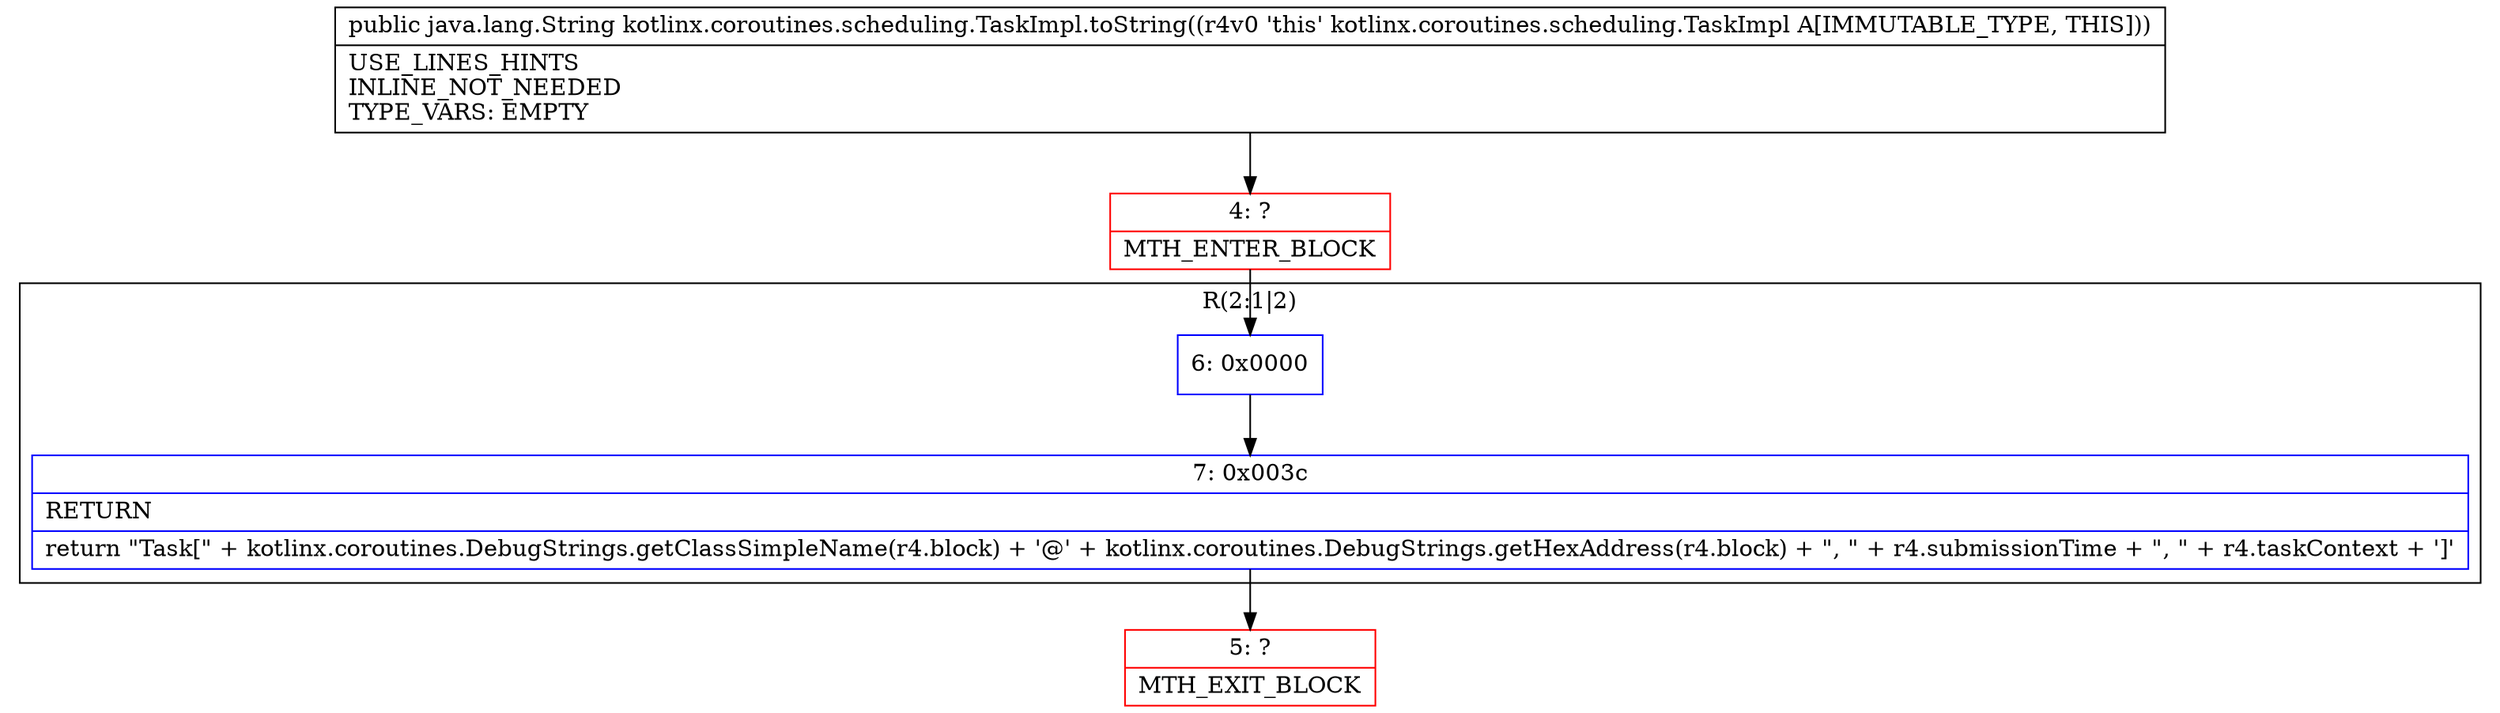 digraph "CFG forkotlinx.coroutines.scheduling.TaskImpl.toString()Ljava\/lang\/String;" {
subgraph cluster_Region_666980610 {
label = "R(2:1|2)";
node [shape=record,color=blue];
Node_6 [shape=record,label="{6\:\ 0x0000}"];
Node_7 [shape=record,label="{7\:\ 0x003c|RETURN\l|return \"Task[\" + kotlinx.coroutines.DebugStrings.getClassSimpleName(r4.block) + '@' + kotlinx.coroutines.DebugStrings.getHexAddress(r4.block) + \", \" + r4.submissionTime + \", \" + r4.taskContext + ']'\l}"];
}
Node_4 [shape=record,color=red,label="{4\:\ ?|MTH_ENTER_BLOCK\l}"];
Node_5 [shape=record,color=red,label="{5\:\ ?|MTH_EXIT_BLOCK\l}"];
MethodNode[shape=record,label="{public java.lang.String kotlinx.coroutines.scheduling.TaskImpl.toString((r4v0 'this' kotlinx.coroutines.scheduling.TaskImpl A[IMMUTABLE_TYPE, THIS]))  | USE_LINES_HINTS\lINLINE_NOT_NEEDED\lTYPE_VARS: EMPTY\l}"];
MethodNode -> Node_4;Node_6 -> Node_7;
Node_7 -> Node_5;
Node_4 -> Node_6;
}

